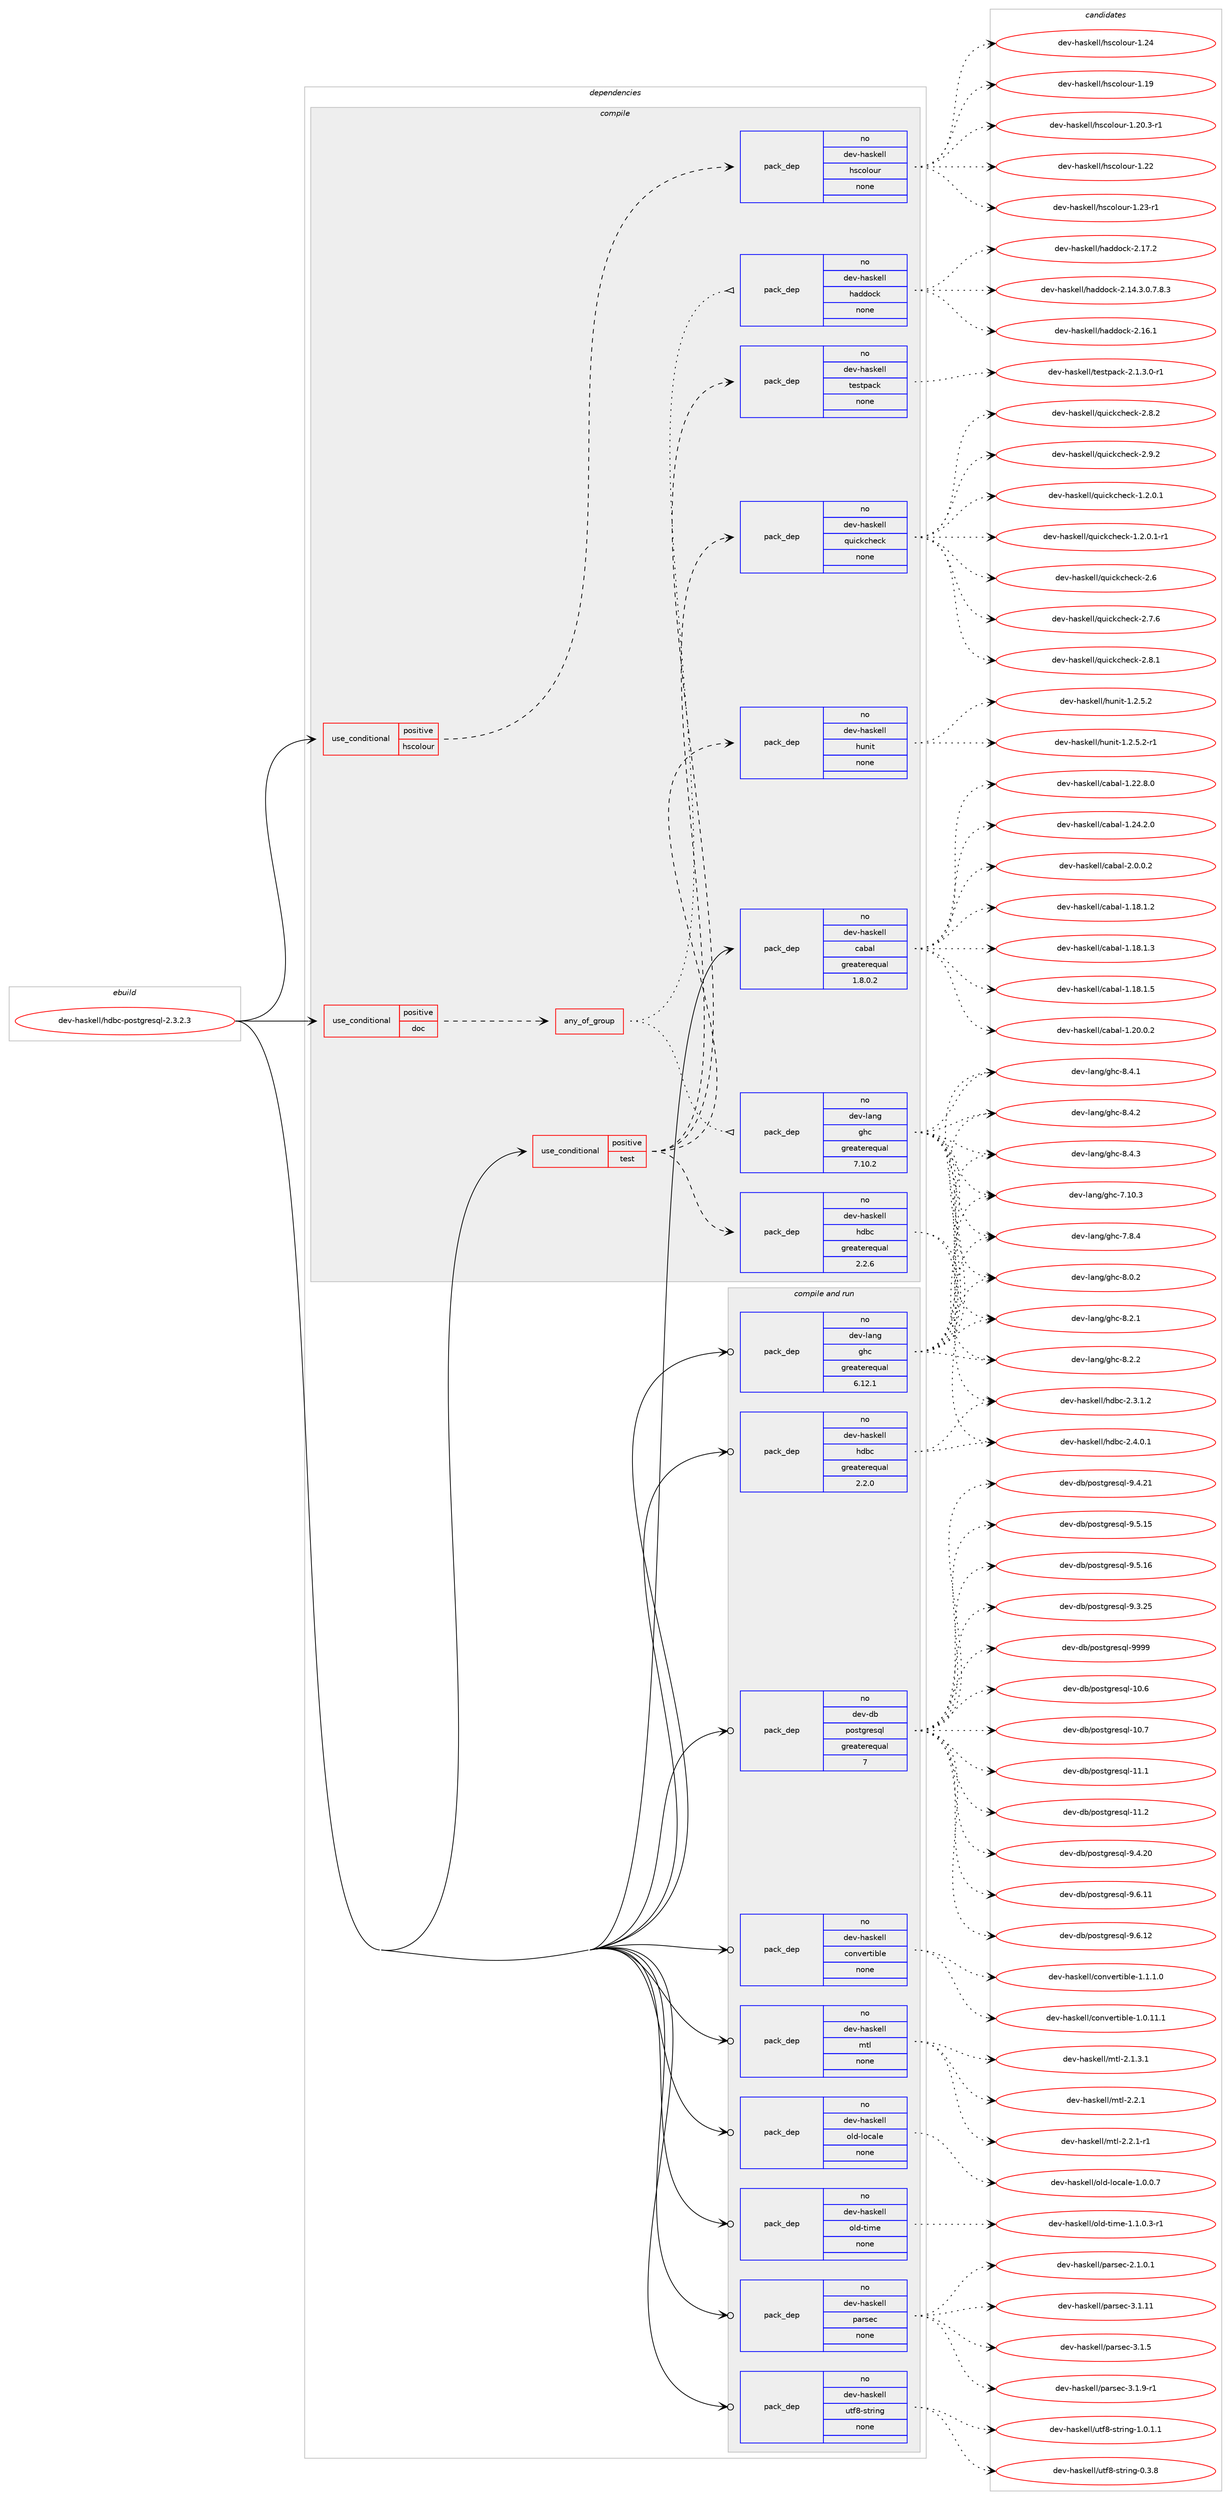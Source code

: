 digraph prolog {

# *************
# Graph options
# *************

newrank=true;
concentrate=true;
compound=true;
graph [rankdir=LR,fontname=Helvetica,fontsize=10,ranksep=1.5];#, ranksep=2.5, nodesep=0.2];
edge  [arrowhead=vee];
node  [fontname=Helvetica,fontsize=10];

# **********
# The ebuild
# **********

subgraph cluster_leftcol {
color=gray;
rank=same;
label=<<i>ebuild</i>>;
id [label="dev-haskell/hdbc-postgresql-2.3.2.3", color=red, width=4, href="../dev-haskell/hdbc-postgresql-2.3.2.3.svg"];
}

# ****************
# The dependencies
# ****************

subgraph cluster_midcol {
color=gray;
label=<<i>dependencies</i>>;
subgraph cluster_compile {
fillcolor="#eeeeee";
style=filled;
label=<<i>compile</i>>;
subgraph cond359879 {
dependency1334489 [label=<<TABLE BORDER="0" CELLBORDER="1" CELLSPACING="0" CELLPADDING="4"><TR><TD ROWSPAN="3" CELLPADDING="10">use_conditional</TD></TR><TR><TD>positive</TD></TR><TR><TD>doc</TD></TR></TABLE>>, shape=none, color=red];
subgraph any21004 {
dependency1334490 [label=<<TABLE BORDER="0" CELLBORDER="1" CELLSPACING="0" CELLPADDING="4"><TR><TD CELLPADDING="10">any_of_group</TD></TR></TABLE>>, shape=none, color=red];subgraph pack953054 {
dependency1334491 [label=<<TABLE BORDER="0" CELLBORDER="1" CELLSPACING="0" CELLPADDING="4" WIDTH="220"><TR><TD ROWSPAN="6" CELLPADDING="30">pack_dep</TD></TR><TR><TD WIDTH="110">no</TD></TR><TR><TD>dev-haskell</TD></TR><TR><TD>haddock</TD></TR><TR><TD>none</TD></TR><TR><TD></TD></TR></TABLE>>, shape=none, color=blue];
}
dependency1334490:e -> dependency1334491:w [weight=20,style="dotted",arrowhead="oinv"];
subgraph pack953055 {
dependency1334492 [label=<<TABLE BORDER="0" CELLBORDER="1" CELLSPACING="0" CELLPADDING="4" WIDTH="220"><TR><TD ROWSPAN="6" CELLPADDING="30">pack_dep</TD></TR><TR><TD WIDTH="110">no</TD></TR><TR><TD>dev-lang</TD></TR><TR><TD>ghc</TD></TR><TR><TD>greaterequal</TD></TR><TR><TD>7.10.2</TD></TR></TABLE>>, shape=none, color=blue];
}
dependency1334490:e -> dependency1334492:w [weight=20,style="dotted",arrowhead="oinv"];
}
dependency1334489:e -> dependency1334490:w [weight=20,style="dashed",arrowhead="vee"];
}
id:e -> dependency1334489:w [weight=20,style="solid",arrowhead="vee"];
subgraph cond359880 {
dependency1334493 [label=<<TABLE BORDER="0" CELLBORDER="1" CELLSPACING="0" CELLPADDING="4"><TR><TD ROWSPAN="3" CELLPADDING="10">use_conditional</TD></TR><TR><TD>positive</TD></TR><TR><TD>hscolour</TD></TR></TABLE>>, shape=none, color=red];
subgraph pack953056 {
dependency1334494 [label=<<TABLE BORDER="0" CELLBORDER="1" CELLSPACING="0" CELLPADDING="4" WIDTH="220"><TR><TD ROWSPAN="6" CELLPADDING="30">pack_dep</TD></TR><TR><TD WIDTH="110">no</TD></TR><TR><TD>dev-haskell</TD></TR><TR><TD>hscolour</TD></TR><TR><TD>none</TD></TR><TR><TD></TD></TR></TABLE>>, shape=none, color=blue];
}
dependency1334493:e -> dependency1334494:w [weight=20,style="dashed",arrowhead="vee"];
}
id:e -> dependency1334493:w [weight=20,style="solid",arrowhead="vee"];
subgraph cond359881 {
dependency1334495 [label=<<TABLE BORDER="0" CELLBORDER="1" CELLSPACING="0" CELLPADDING="4"><TR><TD ROWSPAN="3" CELLPADDING="10">use_conditional</TD></TR><TR><TD>positive</TD></TR><TR><TD>test</TD></TR></TABLE>>, shape=none, color=red];
subgraph pack953057 {
dependency1334496 [label=<<TABLE BORDER="0" CELLBORDER="1" CELLSPACING="0" CELLPADDING="4" WIDTH="220"><TR><TD ROWSPAN="6" CELLPADDING="30">pack_dep</TD></TR><TR><TD WIDTH="110">no</TD></TR><TR><TD>dev-haskell</TD></TR><TR><TD>hdbc</TD></TR><TR><TD>greaterequal</TD></TR><TR><TD>2.2.6</TD></TR></TABLE>>, shape=none, color=blue];
}
dependency1334495:e -> dependency1334496:w [weight=20,style="dashed",arrowhead="vee"];
subgraph pack953058 {
dependency1334497 [label=<<TABLE BORDER="0" CELLBORDER="1" CELLSPACING="0" CELLPADDING="4" WIDTH="220"><TR><TD ROWSPAN="6" CELLPADDING="30">pack_dep</TD></TR><TR><TD WIDTH="110">no</TD></TR><TR><TD>dev-haskell</TD></TR><TR><TD>hunit</TD></TR><TR><TD>none</TD></TR><TR><TD></TD></TR></TABLE>>, shape=none, color=blue];
}
dependency1334495:e -> dependency1334497:w [weight=20,style="dashed",arrowhead="vee"];
subgraph pack953059 {
dependency1334498 [label=<<TABLE BORDER="0" CELLBORDER="1" CELLSPACING="0" CELLPADDING="4" WIDTH="220"><TR><TD ROWSPAN="6" CELLPADDING="30">pack_dep</TD></TR><TR><TD WIDTH="110">no</TD></TR><TR><TD>dev-haskell</TD></TR><TR><TD>quickcheck</TD></TR><TR><TD>none</TD></TR><TR><TD></TD></TR></TABLE>>, shape=none, color=blue];
}
dependency1334495:e -> dependency1334498:w [weight=20,style="dashed",arrowhead="vee"];
subgraph pack953060 {
dependency1334499 [label=<<TABLE BORDER="0" CELLBORDER="1" CELLSPACING="0" CELLPADDING="4" WIDTH="220"><TR><TD ROWSPAN="6" CELLPADDING="30">pack_dep</TD></TR><TR><TD WIDTH="110">no</TD></TR><TR><TD>dev-haskell</TD></TR><TR><TD>testpack</TD></TR><TR><TD>none</TD></TR><TR><TD></TD></TR></TABLE>>, shape=none, color=blue];
}
dependency1334495:e -> dependency1334499:w [weight=20,style="dashed",arrowhead="vee"];
}
id:e -> dependency1334495:w [weight=20,style="solid",arrowhead="vee"];
subgraph pack953061 {
dependency1334500 [label=<<TABLE BORDER="0" CELLBORDER="1" CELLSPACING="0" CELLPADDING="4" WIDTH="220"><TR><TD ROWSPAN="6" CELLPADDING="30">pack_dep</TD></TR><TR><TD WIDTH="110">no</TD></TR><TR><TD>dev-haskell</TD></TR><TR><TD>cabal</TD></TR><TR><TD>greaterequal</TD></TR><TR><TD>1.8.0.2</TD></TR></TABLE>>, shape=none, color=blue];
}
id:e -> dependency1334500:w [weight=20,style="solid",arrowhead="vee"];
}
subgraph cluster_compileandrun {
fillcolor="#eeeeee";
style=filled;
label=<<i>compile and run</i>>;
subgraph pack953062 {
dependency1334501 [label=<<TABLE BORDER="0" CELLBORDER="1" CELLSPACING="0" CELLPADDING="4" WIDTH="220"><TR><TD ROWSPAN="6" CELLPADDING="30">pack_dep</TD></TR><TR><TD WIDTH="110">no</TD></TR><TR><TD>dev-db</TD></TR><TR><TD>postgresql</TD></TR><TR><TD>greaterequal</TD></TR><TR><TD>7</TD></TR></TABLE>>, shape=none, color=blue];
}
id:e -> dependency1334501:w [weight=20,style="solid",arrowhead="odotvee"];
subgraph pack953063 {
dependency1334502 [label=<<TABLE BORDER="0" CELLBORDER="1" CELLSPACING="0" CELLPADDING="4" WIDTH="220"><TR><TD ROWSPAN="6" CELLPADDING="30">pack_dep</TD></TR><TR><TD WIDTH="110">no</TD></TR><TR><TD>dev-haskell</TD></TR><TR><TD>convertible</TD></TR><TR><TD>none</TD></TR><TR><TD></TD></TR></TABLE>>, shape=none, color=blue];
}
id:e -> dependency1334502:w [weight=20,style="solid",arrowhead="odotvee"];
subgraph pack953064 {
dependency1334503 [label=<<TABLE BORDER="0" CELLBORDER="1" CELLSPACING="0" CELLPADDING="4" WIDTH="220"><TR><TD ROWSPAN="6" CELLPADDING="30">pack_dep</TD></TR><TR><TD WIDTH="110">no</TD></TR><TR><TD>dev-haskell</TD></TR><TR><TD>hdbc</TD></TR><TR><TD>greaterequal</TD></TR><TR><TD>2.2.0</TD></TR></TABLE>>, shape=none, color=blue];
}
id:e -> dependency1334503:w [weight=20,style="solid",arrowhead="odotvee"];
subgraph pack953065 {
dependency1334504 [label=<<TABLE BORDER="0" CELLBORDER="1" CELLSPACING="0" CELLPADDING="4" WIDTH="220"><TR><TD ROWSPAN="6" CELLPADDING="30">pack_dep</TD></TR><TR><TD WIDTH="110">no</TD></TR><TR><TD>dev-haskell</TD></TR><TR><TD>mtl</TD></TR><TR><TD>none</TD></TR><TR><TD></TD></TR></TABLE>>, shape=none, color=blue];
}
id:e -> dependency1334504:w [weight=20,style="solid",arrowhead="odotvee"];
subgraph pack953066 {
dependency1334505 [label=<<TABLE BORDER="0" CELLBORDER="1" CELLSPACING="0" CELLPADDING="4" WIDTH="220"><TR><TD ROWSPAN="6" CELLPADDING="30">pack_dep</TD></TR><TR><TD WIDTH="110">no</TD></TR><TR><TD>dev-haskell</TD></TR><TR><TD>old-locale</TD></TR><TR><TD>none</TD></TR><TR><TD></TD></TR></TABLE>>, shape=none, color=blue];
}
id:e -> dependency1334505:w [weight=20,style="solid",arrowhead="odotvee"];
subgraph pack953067 {
dependency1334506 [label=<<TABLE BORDER="0" CELLBORDER="1" CELLSPACING="0" CELLPADDING="4" WIDTH="220"><TR><TD ROWSPAN="6" CELLPADDING="30">pack_dep</TD></TR><TR><TD WIDTH="110">no</TD></TR><TR><TD>dev-haskell</TD></TR><TR><TD>old-time</TD></TR><TR><TD>none</TD></TR><TR><TD></TD></TR></TABLE>>, shape=none, color=blue];
}
id:e -> dependency1334506:w [weight=20,style="solid",arrowhead="odotvee"];
subgraph pack953068 {
dependency1334507 [label=<<TABLE BORDER="0" CELLBORDER="1" CELLSPACING="0" CELLPADDING="4" WIDTH="220"><TR><TD ROWSPAN="6" CELLPADDING="30">pack_dep</TD></TR><TR><TD WIDTH="110">no</TD></TR><TR><TD>dev-haskell</TD></TR><TR><TD>parsec</TD></TR><TR><TD>none</TD></TR><TR><TD></TD></TR></TABLE>>, shape=none, color=blue];
}
id:e -> dependency1334507:w [weight=20,style="solid",arrowhead="odotvee"];
subgraph pack953069 {
dependency1334508 [label=<<TABLE BORDER="0" CELLBORDER="1" CELLSPACING="0" CELLPADDING="4" WIDTH="220"><TR><TD ROWSPAN="6" CELLPADDING="30">pack_dep</TD></TR><TR><TD WIDTH="110">no</TD></TR><TR><TD>dev-haskell</TD></TR><TR><TD>utf8-string</TD></TR><TR><TD>none</TD></TR><TR><TD></TD></TR></TABLE>>, shape=none, color=blue];
}
id:e -> dependency1334508:w [weight=20,style="solid",arrowhead="odotvee"];
subgraph pack953070 {
dependency1334509 [label=<<TABLE BORDER="0" CELLBORDER="1" CELLSPACING="0" CELLPADDING="4" WIDTH="220"><TR><TD ROWSPAN="6" CELLPADDING="30">pack_dep</TD></TR><TR><TD WIDTH="110">no</TD></TR><TR><TD>dev-lang</TD></TR><TR><TD>ghc</TD></TR><TR><TD>greaterequal</TD></TR><TR><TD>6.12.1</TD></TR></TABLE>>, shape=none, color=blue];
}
id:e -> dependency1334509:w [weight=20,style="solid",arrowhead="odotvee"];
}
subgraph cluster_run {
fillcolor="#eeeeee";
style=filled;
label=<<i>run</i>>;
}
}

# **************
# The candidates
# **************

subgraph cluster_choices {
rank=same;
color=gray;
label=<<i>candidates</i>>;

subgraph choice953054 {
color=black;
nodesep=1;
choice1001011184510497115107101108108471049710010011199107455046495246514648465546564651 [label="dev-haskell/haddock-2.14.3.0.7.8.3", color=red, width=4,href="../dev-haskell/haddock-2.14.3.0.7.8.3.svg"];
choice100101118451049711510710110810847104971001001119910745504649544649 [label="dev-haskell/haddock-2.16.1", color=red, width=4,href="../dev-haskell/haddock-2.16.1.svg"];
choice100101118451049711510710110810847104971001001119910745504649554650 [label="dev-haskell/haddock-2.17.2", color=red, width=4,href="../dev-haskell/haddock-2.17.2.svg"];
dependency1334491:e -> choice1001011184510497115107101108108471049710010011199107455046495246514648465546564651:w [style=dotted,weight="100"];
dependency1334491:e -> choice100101118451049711510710110810847104971001001119910745504649544649:w [style=dotted,weight="100"];
dependency1334491:e -> choice100101118451049711510710110810847104971001001119910745504649554650:w [style=dotted,weight="100"];
}
subgraph choice953055 {
color=black;
nodesep=1;
choice1001011184510897110103471031049945554649484651 [label="dev-lang/ghc-7.10.3", color=red, width=4,href="../dev-lang/ghc-7.10.3.svg"];
choice10010111845108971101034710310499455546564652 [label="dev-lang/ghc-7.8.4", color=red, width=4,href="../dev-lang/ghc-7.8.4.svg"];
choice10010111845108971101034710310499455646484650 [label="dev-lang/ghc-8.0.2", color=red, width=4,href="../dev-lang/ghc-8.0.2.svg"];
choice10010111845108971101034710310499455646504649 [label="dev-lang/ghc-8.2.1", color=red, width=4,href="../dev-lang/ghc-8.2.1.svg"];
choice10010111845108971101034710310499455646504650 [label="dev-lang/ghc-8.2.2", color=red, width=4,href="../dev-lang/ghc-8.2.2.svg"];
choice10010111845108971101034710310499455646524649 [label="dev-lang/ghc-8.4.1", color=red, width=4,href="../dev-lang/ghc-8.4.1.svg"];
choice10010111845108971101034710310499455646524650 [label="dev-lang/ghc-8.4.2", color=red, width=4,href="../dev-lang/ghc-8.4.2.svg"];
choice10010111845108971101034710310499455646524651 [label="dev-lang/ghc-8.4.3", color=red, width=4,href="../dev-lang/ghc-8.4.3.svg"];
dependency1334492:e -> choice1001011184510897110103471031049945554649484651:w [style=dotted,weight="100"];
dependency1334492:e -> choice10010111845108971101034710310499455546564652:w [style=dotted,weight="100"];
dependency1334492:e -> choice10010111845108971101034710310499455646484650:w [style=dotted,weight="100"];
dependency1334492:e -> choice10010111845108971101034710310499455646504649:w [style=dotted,weight="100"];
dependency1334492:e -> choice10010111845108971101034710310499455646504650:w [style=dotted,weight="100"];
dependency1334492:e -> choice10010111845108971101034710310499455646524649:w [style=dotted,weight="100"];
dependency1334492:e -> choice10010111845108971101034710310499455646524650:w [style=dotted,weight="100"];
dependency1334492:e -> choice10010111845108971101034710310499455646524651:w [style=dotted,weight="100"];
}
subgraph choice953056 {
color=black;
nodesep=1;
choice100101118451049711510710110810847104115991111081111171144549464957 [label="dev-haskell/hscolour-1.19", color=red, width=4,href="../dev-haskell/hscolour-1.19.svg"];
choice10010111845104971151071011081084710411599111108111117114454946504846514511449 [label="dev-haskell/hscolour-1.20.3-r1", color=red, width=4,href="../dev-haskell/hscolour-1.20.3-r1.svg"];
choice100101118451049711510710110810847104115991111081111171144549465050 [label="dev-haskell/hscolour-1.22", color=red, width=4,href="../dev-haskell/hscolour-1.22.svg"];
choice1001011184510497115107101108108471041159911110811111711445494650514511449 [label="dev-haskell/hscolour-1.23-r1", color=red, width=4,href="../dev-haskell/hscolour-1.23-r1.svg"];
choice100101118451049711510710110810847104115991111081111171144549465052 [label="dev-haskell/hscolour-1.24", color=red, width=4,href="../dev-haskell/hscolour-1.24.svg"];
dependency1334494:e -> choice100101118451049711510710110810847104115991111081111171144549464957:w [style=dotted,weight="100"];
dependency1334494:e -> choice10010111845104971151071011081084710411599111108111117114454946504846514511449:w [style=dotted,weight="100"];
dependency1334494:e -> choice100101118451049711510710110810847104115991111081111171144549465050:w [style=dotted,weight="100"];
dependency1334494:e -> choice1001011184510497115107101108108471041159911110811111711445494650514511449:w [style=dotted,weight="100"];
dependency1334494:e -> choice100101118451049711510710110810847104115991111081111171144549465052:w [style=dotted,weight="100"];
}
subgraph choice953057 {
color=black;
nodesep=1;
choice10010111845104971151071011081084710410098994550465146494650 [label="dev-haskell/hdbc-2.3.1.2", color=red, width=4,href="../dev-haskell/hdbc-2.3.1.2.svg"];
choice10010111845104971151071011081084710410098994550465246484649 [label="dev-haskell/hdbc-2.4.0.1", color=red, width=4,href="../dev-haskell/hdbc-2.4.0.1.svg"];
dependency1334496:e -> choice10010111845104971151071011081084710410098994550465146494650:w [style=dotted,weight="100"];
dependency1334496:e -> choice10010111845104971151071011081084710410098994550465246484649:w [style=dotted,weight="100"];
}
subgraph choice953058 {
color=black;
nodesep=1;
choice1001011184510497115107101108108471041171101051164549465046534650 [label="dev-haskell/hunit-1.2.5.2", color=red, width=4,href="../dev-haskell/hunit-1.2.5.2.svg"];
choice10010111845104971151071011081084710411711010511645494650465346504511449 [label="dev-haskell/hunit-1.2.5.2-r1", color=red, width=4,href="../dev-haskell/hunit-1.2.5.2-r1.svg"];
dependency1334497:e -> choice1001011184510497115107101108108471041171101051164549465046534650:w [style=dotted,weight="100"];
dependency1334497:e -> choice10010111845104971151071011081084710411711010511645494650465346504511449:w [style=dotted,weight="100"];
}
subgraph choice953059 {
color=black;
nodesep=1;
choice1001011184510497115107101108108471131171059910799104101991074549465046484649 [label="dev-haskell/quickcheck-1.2.0.1", color=red, width=4,href="../dev-haskell/quickcheck-1.2.0.1.svg"];
choice10010111845104971151071011081084711311710599107991041019910745494650464846494511449 [label="dev-haskell/quickcheck-1.2.0.1-r1", color=red, width=4,href="../dev-haskell/quickcheck-1.2.0.1-r1.svg"];
choice10010111845104971151071011081084711311710599107991041019910745504654 [label="dev-haskell/quickcheck-2.6", color=red, width=4,href="../dev-haskell/quickcheck-2.6.svg"];
choice100101118451049711510710110810847113117105991079910410199107455046554654 [label="dev-haskell/quickcheck-2.7.6", color=red, width=4,href="../dev-haskell/quickcheck-2.7.6.svg"];
choice100101118451049711510710110810847113117105991079910410199107455046564649 [label="dev-haskell/quickcheck-2.8.1", color=red, width=4,href="../dev-haskell/quickcheck-2.8.1.svg"];
choice100101118451049711510710110810847113117105991079910410199107455046564650 [label="dev-haskell/quickcheck-2.8.2", color=red, width=4,href="../dev-haskell/quickcheck-2.8.2.svg"];
choice100101118451049711510710110810847113117105991079910410199107455046574650 [label="dev-haskell/quickcheck-2.9.2", color=red, width=4,href="../dev-haskell/quickcheck-2.9.2.svg"];
dependency1334498:e -> choice1001011184510497115107101108108471131171059910799104101991074549465046484649:w [style=dotted,weight="100"];
dependency1334498:e -> choice10010111845104971151071011081084711311710599107991041019910745494650464846494511449:w [style=dotted,weight="100"];
dependency1334498:e -> choice10010111845104971151071011081084711311710599107991041019910745504654:w [style=dotted,weight="100"];
dependency1334498:e -> choice100101118451049711510710110810847113117105991079910410199107455046554654:w [style=dotted,weight="100"];
dependency1334498:e -> choice100101118451049711510710110810847113117105991079910410199107455046564649:w [style=dotted,weight="100"];
dependency1334498:e -> choice100101118451049711510710110810847113117105991079910410199107455046564650:w [style=dotted,weight="100"];
dependency1334498:e -> choice100101118451049711510710110810847113117105991079910410199107455046574650:w [style=dotted,weight="100"];
}
subgraph choice953060 {
color=black;
nodesep=1;
choice100101118451049711510710110810847116101115116112979910745504649465146484511449 [label="dev-haskell/testpack-2.1.3.0-r1", color=red, width=4,href="../dev-haskell/testpack-2.1.3.0-r1.svg"];
dependency1334499:e -> choice100101118451049711510710110810847116101115116112979910745504649465146484511449:w [style=dotted,weight="100"];
}
subgraph choice953061 {
color=black;
nodesep=1;
choice10010111845104971151071011081084799979897108454946495646494650 [label="dev-haskell/cabal-1.18.1.2", color=red, width=4,href="../dev-haskell/cabal-1.18.1.2.svg"];
choice10010111845104971151071011081084799979897108454946495646494651 [label="dev-haskell/cabal-1.18.1.3", color=red, width=4,href="../dev-haskell/cabal-1.18.1.3.svg"];
choice10010111845104971151071011081084799979897108454946495646494653 [label="dev-haskell/cabal-1.18.1.5", color=red, width=4,href="../dev-haskell/cabal-1.18.1.5.svg"];
choice10010111845104971151071011081084799979897108454946504846484650 [label="dev-haskell/cabal-1.20.0.2", color=red, width=4,href="../dev-haskell/cabal-1.20.0.2.svg"];
choice10010111845104971151071011081084799979897108454946505046564648 [label="dev-haskell/cabal-1.22.8.0", color=red, width=4,href="../dev-haskell/cabal-1.22.8.0.svg"];
choice10010111845104971151071011081084799979897108454946505246504648 [label="dev-haskell/cabal-1.24.2.0", color=red, width=4,href="../dev-haskell/cabal-1.24.2.0.svg"];
choice100101118451049711510710110810847999798971084550464846484650 [label="dev-haskell/cabal-2.0.0.2", color=red, width=4,href="../dev-haskell/cabal-2.0.0.2.svg"];
dependency1334500:e -> choice10010111845104971151071011081084799979897108454946495646494650:w [style=dotted,weight="100"];
dependency1334500:e -> choice10010111845104971151071011081084799979897108454946495646494651:w [style=dotted,weight="100"];
dependency1334500:e -> choice10010111845104971151071011081084799979897108454946495646494653:w [style=dotted,weight="100"];
dependency1334500:e -> choice10010111845104971151071011081084799979897108454946504846484650:w [style=dotted,weight="100"];
dependency1334500:e -> choice10010111845104971151071011081084799979897108454946505046564648:w [style=dotted,weight="100"];
dependency1334500:e -> choice10010111845104971151071011081084799979897108454946505246504648:w [style=dotted,weight="100"];
dependency1334500:e -> choice100101118451049711510710110810847999798971084550464846484650:w [style=dotted,weight="100"];
}
subgraph choice953062 {
color=black;
nodesep=1;
choice1001011184510098471121111151161031141011151131084549484654 [label="dev-db/postgresql-10.6", color=red, width=4,href="../dev-db/postgresql-10.6.svg"];
choice1001011184510098471121111151161031141011151131084549484655 [label="dev-db/postgresql-10.7", color=red, width=4,href="../dev-db/postgresql-10.7.svg"];
choice1001011184510098471121111151161031141011151131084549494649 [label="dev-db/postgresql-11.1", color=red, width=4,href="../dev-db/postgresql-11.1.svg"];
choice1001011184510098471121111151161031141011151131084549494650 [label="dev-db/postgresql-11.2", color=red, width=4,href="../dev-db/postgresql-11.2.svg"];
choice10010111845100984711211111511610311410111511310845574651465053 [label="dev-db/postgresql-9.3.25", color=red, width=4,href="../dev-db/postgresql-9.3.25.svg"];
choice10010111845100984711211111511610311410111511310845574652465048 [label="dev-db/postgresql-9.4.20", color=red, width=4,href="../dev-db/postgresql-9.4.20.svg"];
choice10010111845100984711211111511610311410111511310845574652465049 [label="dev-db/postgresql-9.4.21", color=red, width=4,href="../dev-db/postgresql-9.4.21.svg"];
choice10010111845100984711211111511610311410111511310845574653464953 [label="dev-db/postgresql-9.5.15", color=red, width=4,href="../dev-db/postgresql-9.5.15.svg"];
choice10010111845100984711211111511610311410111511310845574653464954 [label="dev-db/postgresql-9.5.16", color=red, width=4,href="../dev-db/postgresql-9.5.16.svg"];
choice10010111845100984711211111511610311410111511310845574654464949 [label="dev-db/postgresql-9.6.11", color=red, width=4,href="../dev-db/postgresql-9.6.11.svg"];
choice10010111845100984711211111511610311410111511310845574654464950 [label="dev-db/postgresql-9.6.12", color=red, width=4,href="../dev-db/postgresql-9.6.12.svg"];
choice1001011184510098471121111151161031141011151131084557575757 [label="dev-db/postgresql-9999", color=red, width=4,href="../dev-db/postgresql-9999.svg"];
dependency1334501:e -> choice1001011184510098471121111151161031141011151131084549484654:w [style=dotted,weight="100"];
dependency1334501:e -> choice1001011184510098471121111151161031141011151131084549484655:w [style=dotted,weight="100"];
dependency1334501:e -> choice1001011184510098471121111151161031141011151131084549494649:w [style=dotted,weight="100"];
dependency1334501:e -> choice1001011184510098471121111151161031141011151131084549494650:w [style=dotted,weight="100"];
dependency1334501:e -> choice10010111845100984711211111511610311410111511310845574651465053:w [style=dotted,weight="100"];
dependency1334501:e -> choice10010111845100984711211111511610311410111511310845574652465048:w [style=dotted,weight="100"];
dependency1334501:e -> choice10010111845100984711211111511610311410111511310845574652465049:w [style=dotted,weight="100"];
dependency1334501:e -> choice10010111845100984711211111511610311410111511310845574653464953:w [style=dotted,weight="100"];
dependency1334501:e -> choice10010111845100984711211111511610311410111511310845574653464954:w [style=dotted,weight="100"];
dependency1334501:e -> choice10010111845100984711211111511610311410111511310845574654464949:w [style=dotted,weight="100"];
dependency1334501:e -> choice10010111845100984711211111511610311410111511310845574654464950:w [style=dotted,weight="100"];
dependency1334501:e -> choice1001011184510098471121111151161031141011151131084557575757:w [style=dotted,weight="100"];
}
subgraph choice953063 {
color=black;
nodesep=1;
choice1001011184510497115107101108108479911111011810111411610598108101454946484649494649 [label="dev-haskell/convertible-1.0.11.1", color=red, width=4,href="../dev-haskell/convertible-1.0.11.1.svg"];
choice10010111845104971151071011081084799111110118101114116105981081014549464946494648 [label="dev-haskell/convertible-1.1.1.0", color=red, width=4,href="../dev-haskell/convertible-1.1.1.0.svg"];
dependency1334502:e -> choice1001011184510497115107101108108479911111011810111411610598108101454946484649494649:w [style=dotted,weight="100"];
dependency1334502:e -> choice10010111845104971151071011081084799111110118101114116105981081014549464946494648:w [style=dotted,weight="100"];
}
subgraph choice953064 {
color=black;
nodesep=1;
choice10010111845104971151071011081084710410098994550465146494650 [label="dev-haskell/hdbc-2.3.1.2", color=red, width=4,href="../dev-haskell/hdbc-2.3.1.2.svg"];
choice10010111845104971151071011081084710410098994550465246484649 [label="dev-haskell/hdbc-2.4.0.1", color=red, width=4,href="../dev-haskell/hdbc-2.4.0.1.svg"];
dependency1334503:e -> choice10010111845104971151071011081084710410098994550465146494650:w [style=dotted,weight="100"];
dependency1334503:e -> choice10010111845104971151071011081084710410098994550465246484649:w [style=dotted,weight="100"];
}
subgraph choice953065 {
color=black;
nodesep=1;
choice1001011184510497115107101108108471091161084550464946514649 [label="dev-haskell/mtl-2.1.3.1", color=red, width=4,href="../dev-haskell/mtl-2.1.3.1.svg"];
choice100101118451049711510710110810847109116108455046504649 [label="dev-haskell/mtl-2.2.1", color=red, width=4,href="../dev-haskell/mtl-2.2.1.svg"];
choice1001011184510497115107101108108471091161084550465046494511449 [label="dev-haskell/mtl-2.2.1-r1", color=red, width=4,href="../dev-haskell/mtl-2.2.1-r1.svg"];
dependency1334504:e -> choice1001011184510497115107101108108471091161084550464946514649:w [style=dotted,weight="100"];
dependency1334504:e -> choice100101118451049711510710110810847109116108455046504649:w [style=dotted,weight="100"];
dependency1334504:e -> choice1001011184510497115107101108108471091161084550465046494511449:w [style=dotted,weight="100"];
}
subgraph choice953066 {
color=black;
nodesep=1;
choice1001011184510497115107101108108471111081004510811199971081014549464846484655 [label="dev-haskell/old-locale-1.0.0.7", color=red, width=4,href="../dev-haskell/old-locale-1.0.0.7.svg"];
dependency1334505:e -> choice1001011184510497115107101108108471111081004510811199971081014549464846484655:w [style=dotted,weight="100"];
}
subgraph choice953067 {
color=black;
nodesep=1;
choice1001011184510497115107101108108471111081004511610510910145494649464846514511449 [label="dev-haskell/old-time-1.1.0.3-r1", color=red, width=4,href="../dev-haskell/old-time-1.1.0.3-r1.svg"];
dependency1334506:e -> choice1001011184510497115107101108108471111081004511610510910145494649464846514511449:w [style=dotted,weight="100"];
}
subgraph choice953068 {
color=black;
nodesep=1;
choice10010111845104971151071011081084711297114115101994550464946484649 [label="dev-haskell/parsec-2.1.0.1", color=red, width=4,href="../dev-haskell/parsec-2.1.0.1.svg"];
choice100101118451049711510710110810847112971141151019945514649464949 [label="dev-haskell/parsec-3.1.11", color=red, width=4,href="../dev-haskell/parsec-3.1.11.svg"];
choice1001011184510497115107101108108471129711411510199455146494653 [label="dev-haskell/parsec-3.1.5", color=red, width=4,href="../dev-haskell/parsec-3.1.5.svg"];
choice10010111845104971151071011081084711297114115101994551464946574511449 [label="dev-haskell/parsec-3.1.9-r1", color=red, width=4,href="../dev-haskell/parsec-3.1.9-r1.svg"];
dependency1334507:e -> choice10010111845104971151071011081084711297114115101994550464946484649:w [style=dotted,weight="100"];
dependency1334507:e -> choice100101118451049711510710110810847112971141151019945514649464949:w [style=dotted,weight="100"];
dependency1334507:e -> choice1001011184510497115107101108108471129711411510199455146494653:w [style=dotted,weight="100"];
dependency1334507:e -> choice10010111845104971151071011081084711297114115101994551464946574511449:w [style=dotted,weight="100"];
}
subgraph choice953069 {
color=black;
nodesep=1;
choice1001011184510497115107101108108471171161025645115116114105110103454846514656 [label="dev-haskell/utf8-string-0.3.8", color=red, width=4,href="../dev-haskell/utf8-string-0.3.8.svg"];
choice10010111845104971151071011081084711711610256451151161141051101034549464846494649 [label="dev-haskell/utf8-string-1.0.1.1", color=red, width=4,href="../dev-haskell/utf8-string-1.0.1.1.svg"];
dependency1334508:e -> choice1001011184510497115107101108108471171161025645115116114105110103454846514656:w [style=dotted,weight="100"];
dependency1334508:e -> choice10010111845104971151071011081084711711610256451151161141051101034549464846494649:w [style=dotted,weight="100"];
}
subgraph choice953070 {
color=black;
nodesep=1;
choice1001011184510897110103471031049945554649484651 [label="dev-lang/ghc-7.10.3", color=red, width=4,href="../dev-lang/ghc-7.10.3.svg"];
choice10010111845108971101034710310499455546564652 [label="dev-lang/ghc-7.8.4", color=red, width=4,href="../dev-lang/ghc-7.8.4.svg"];
choice10010111845108971101034710310499455646484650 [label="dev-lang/ghc-8.0.2", color=red, width=4,href="../dev-lang/ghc-8.0.2.svg"];
choice10010111845108971101034710310499455646504649 [label="dev-lang/ghc-8.2.1", color=red, width=4,href="../dev-lang/ghc-8.2.1.svg"];
choice10010111845108971101034710310499455646504650 [label="dev-lang/ghc-8.2.2", color=red, width=4,href="../dev-lang/ghc-8.2.2.svg"];
choice10010111845108971101034710310499455646524649 [label="dev-lang/ghc-8.4.1", color=red, width=4,href="../dev-lang/ghc-8.4.1.svg"];
choice10010111845108971101034710310499455646524650 [label="dev-lang/ghc-8.4.2", color=red, width=4,href="../dev-lang/ghc-8.4.2.svg"];
choice10010111845108971101034710310499455646524651 [label="dev-lang/ghc-8.4.3", color=red, width=4,href="../dev-lang/ghc-8.4.3.svg"];
dependency1334509:e -> choice1001011184510897110103471031049945554649484651:w [style=dotted,weight="100"];
dependency1334509:e -> choice10010111845108971101034710310499455546564652:w [style=dotted,weight="100"];
dependency1334509:e -> choice10010111845108971101034710310499455646484650:w [style=dotted,weight="100"];
dependency1334509:e -> choice10010111845108971101034710310499455646504649:w [style=dotted,weight="100"];
dependency1334509:e -> choice10010111845108971101034710310499455646504650:w [style=dotted,weight="100"];
dependency1334509:e -> choice10010111845108971101034710310499455646524649:w [style=dotted,weight="100"];
dependency1334509:e -> choice10010111845108971101034710310499455646524650:w [style=dotted,weight="100"];
dependency1334509:e -> choice10010111845108971101034710310499455646524651:w [style=dotted,weight="100"];
}
}

}
